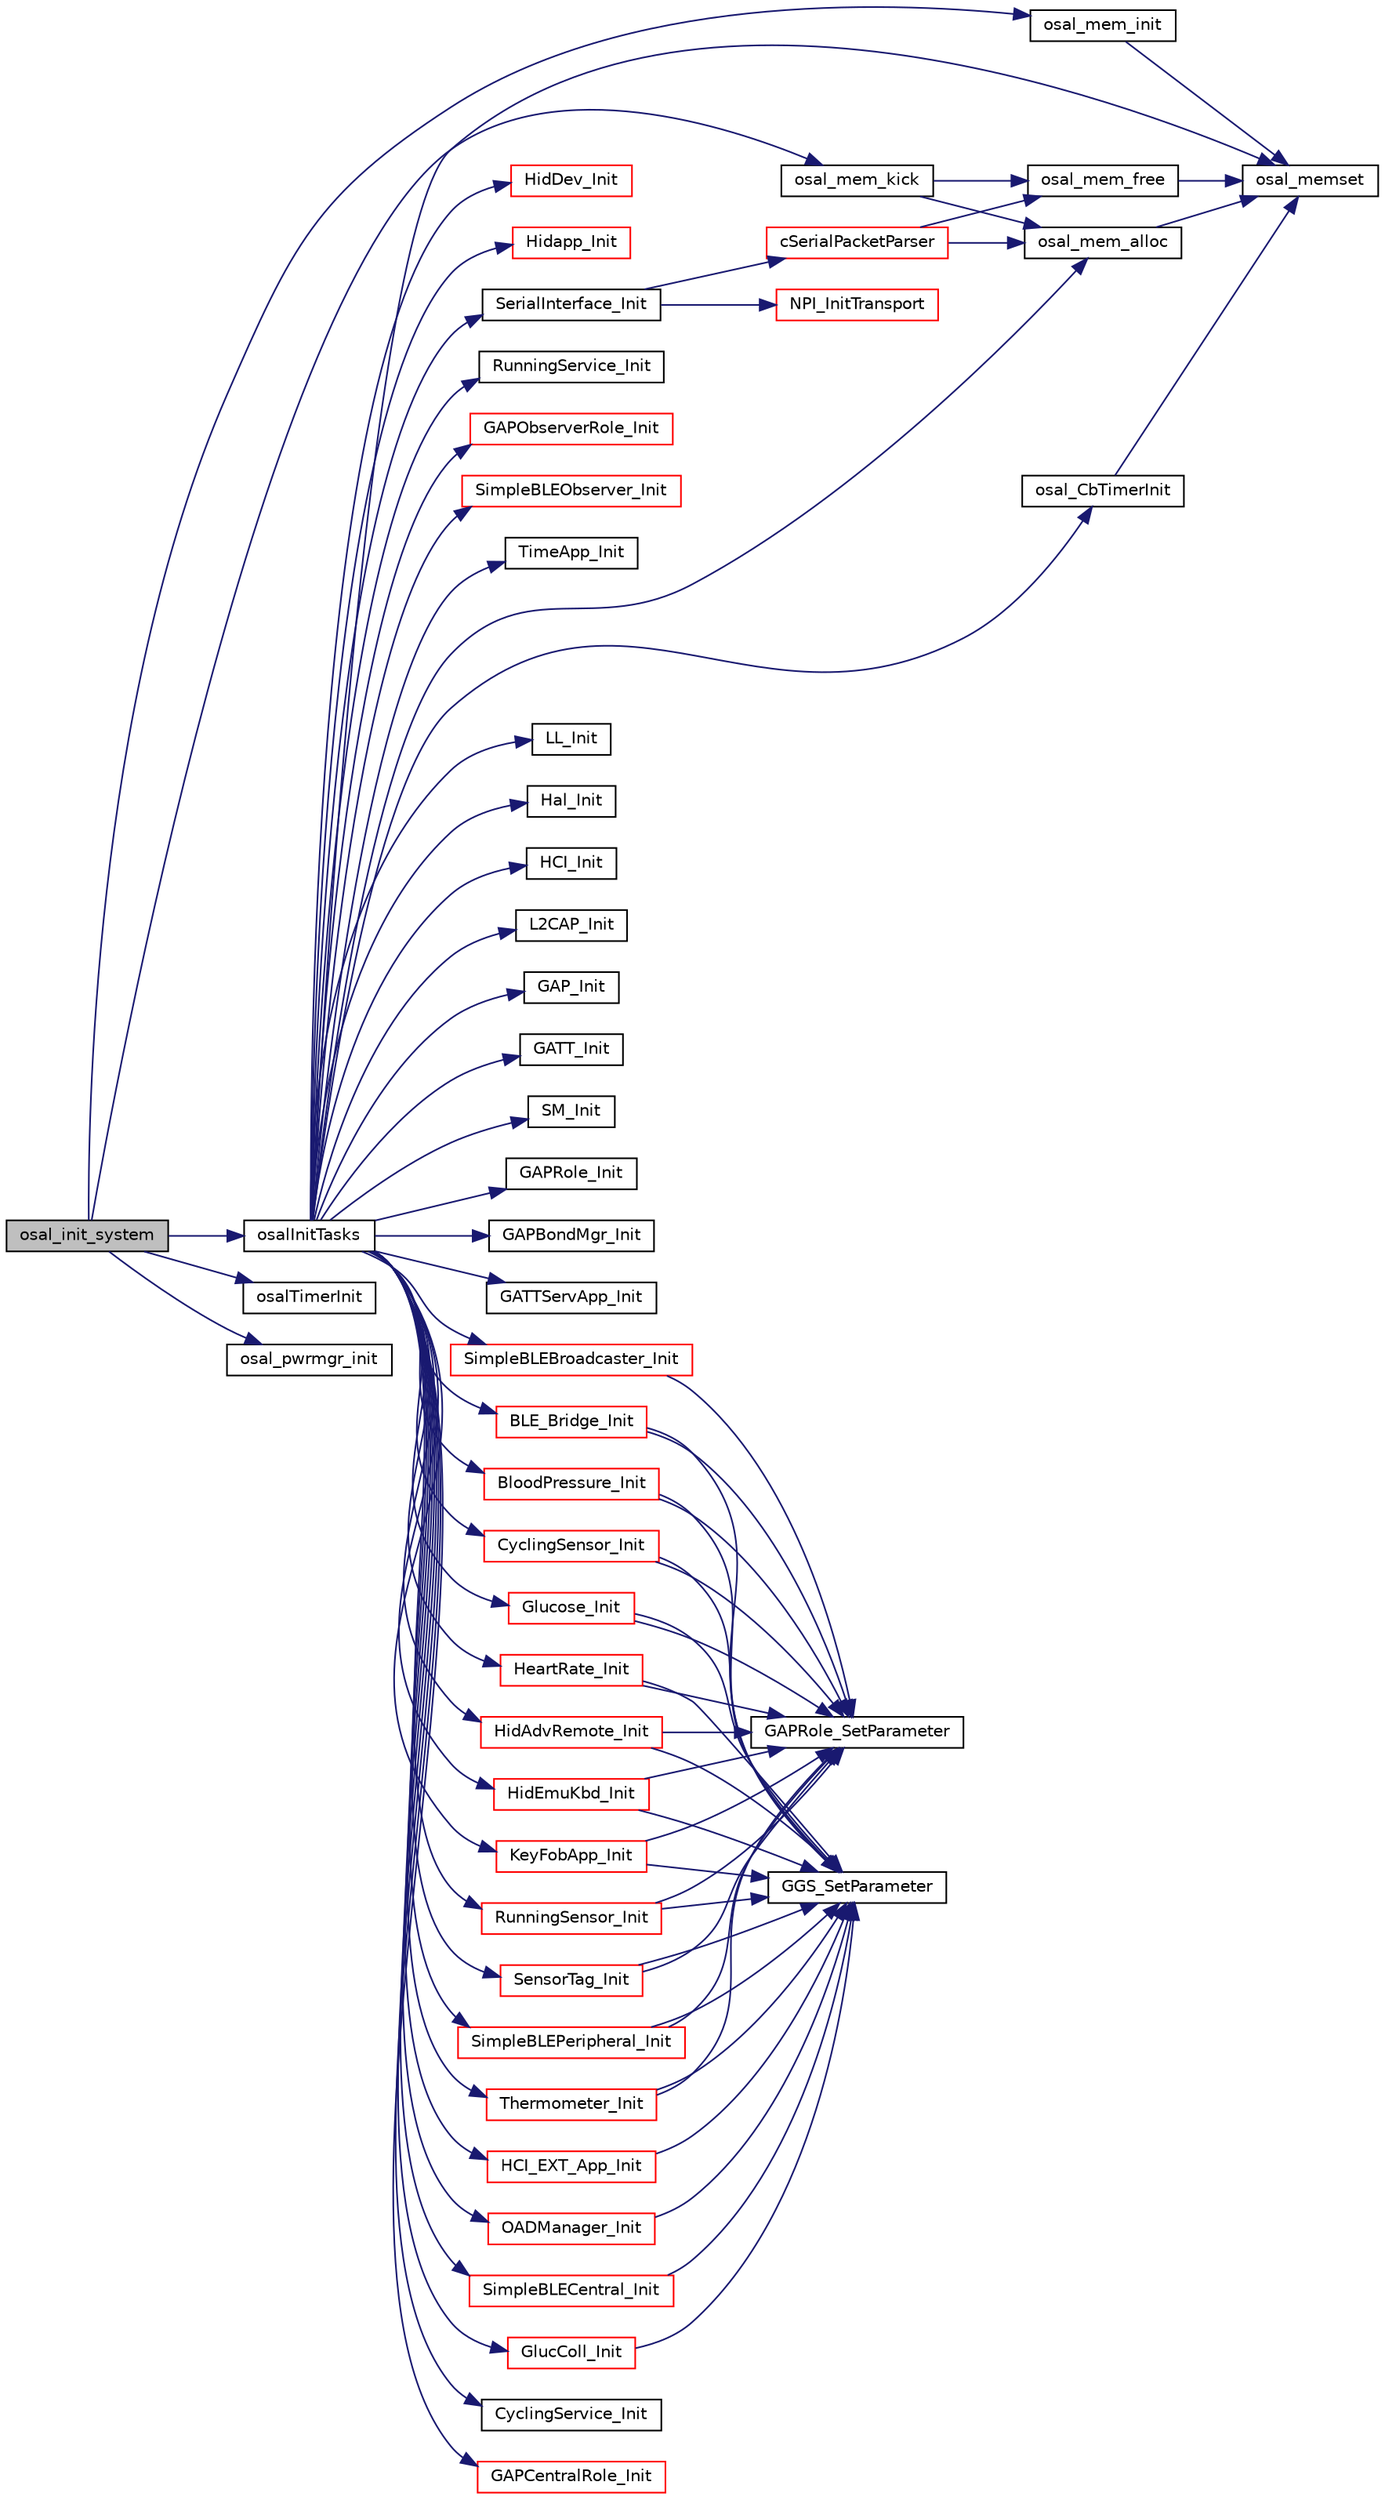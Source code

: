 digraph "osal_init_system"
{
  edge [fontname="Helvetica",fontsize="10",labelfontname="Helvetica",labelfontsize="10"];
  node [fontname="Helvetica",fontsize="10",shape=record];
  rankdir="LR";
  Node1 [label="osal_init_system",height=0.2,width=0.4,color="black", fillcolor="grey75", style="filled" fontcolor="black"];
  Node1 -> Node2 [color="midnightblue",fontsize="10",style="solid",fontname="Helvetica"];
  Node2 [label="osal_mem_init",height=0.2,width=0.4,color="black", fillcolor="white", style="filled",URL="$_o_s_a_l___memory_8c.html#a5e099686071df78386c455ed498189b5"];
  Node2 -> Node3 [color="midnightblue",fontsize="10",style="solid",fontname="Helvetica"];
  Node3 [label="osal_memset",height=0.2,width=0.4,color="black", fillcolor="white", style="filled",URL="$_o_s_a_l_8c.html#a7a416b7daf0407f6a1b92b71fc12847e"];
  Node1 -> Node4 [color="midnightblue",fontsize="10",style="solid",fontname="Helvetica"];
  Node4 [label="osalTimerInit",height=0.2,width=0.4,color="black", fillcolor="white", style="filled",URL="$_o_s_a_l___timers_8c.html#a12b91bbb1d11afcc51c16cacffe70f94"];
  Node1 -> Node5 [color="midnightblue",fontsize="10",style="solid",fontname="Helvetica"];
  Node5 [label="osal_pwrmgr_init",height=0.2,width=0.4,color="black", fillcolor="white", style="filled",URL="$_o_s_a_l___pwr_mgr_8c.html#a6133641a4a180fd49a85b1aa675eaf23"];
  Node1 -> Node6 [color="midnightblue",fontsize="10",style="solid",fontname="Helvetica"];
  Node6 [label="osalInitTasks",height=0.2,width=0.4,color="black", fillcolor="white", style="filled",URL="$_o_s_a_l___tasks_8h.html#a7ad49ef9f96d7753c3e77e0e69231bb2"];
  Node6 -> Node7 [color="midnightblue",fontsize="10",style="solid",fontname="Helvetica"];
  Node7 [label="osal_mem_alloc",height=0.2,width=0.4,color="black", fillcolor="white", style="filled",URL="$_o_s_a_l___memory_8c.html#ae5cbc213a1cab3be5f0963a4b75408c4"];
  Node7 -> Node3 [color="midnightblue",fontsize="10",style="solid",fontname="Helvetica"];
  Node6 -> Node3 [color="midnightblue",fontsize="10",style="solid",fontname="Helvetica"];
  Node6 -> Node8 [color="midnightblue",fontsize="10",style="solid",fontname="Helvetica"];
  Node8 [label="LL_Init",height=0.2,width=0.4,color="black", fillcolor="white", style="filled",URL="$ll_8h.html#a11a0823bf0185b6b6ec735fd1b4931ef"];
  Node6 -> Node9 [color="midnightblue",fontsize="10",style="solid",fontname="Helvetica"];
  Node9 [label="Hal_Init",height=0.2,width=0.4,color="black", fillcolor="white", style="filled",URL="$common_2hal__drivers_8c.html#ad92a6736973d6d3424450a8b51a98e07"];
  Node6 -> Node10 [color="midnightblue",fontsize="10",style="solid",fontname="Helvetica"];
  Node10 [label="HCI_Init",height=0.2,width=0.4,color="black", fillcolor="white", style="filled",URL="$hci__tl_8h.html#af1ad4d1a6185a69d0137298b5f177f73"];
  Node6 -> Node11 [color="midnightblue",fontsize="10",style="solid",fontname="Helvetica"];
  Node11 [label="osal_CbTimerInit",height=0.2,width=0.4,color="black", fillcolor="white", style="filled",URL="$osal__cbtimer_8c.html#a56e3b0a7d97d62d978d19ccab28e1cb0"];
  Node11 -> Node3 [color="midnightblue",fontsize="10",style="solid",fontname="Helvetica"];
  Node6 -> Node12 [color="midnightblue",fontsize="10",style="solid",fontname="Helvetica"];
  Node12 [label="L2CAP_Init",height=0.2,width=0.4,color="black", fillcolor="white", style="filled",URL="$l2cap_8h.html#a7349815058a63eaebf0189cb989cad7d"];
  Node6 -> Node13 [color="midnightblue",fontsize="10",style="solid",fontname="Helvetica"];
  Node13 [label="GAP_Init",height=0.2,width=0.4,color="black", fillcolor="white", style="filled",URL="$gap_8h.html#a1ada34c4c42e58cf6519a1217853b95c"];
  Node6 -> Node14 [color="midnightblue",fontsize="10",style="solid",fontname="Helvetica"];
  Node14 [label="GATT_Init",height=0.2,width=0.4,color="black", fillcolor="white", style="filled",URL="$gatt_8h.html#af5204bbdc809eca6c0e4730017b1a7aa"];
  Node6 -> Node15 [color="midnightblue",fontsize="10",style="solid",fontname="Helvetica"];
  Node15 [label="SM_Init",height=0.2,width=0.4,color="black", fillcolor="white", style="filled",URL="$sm_8h.html#a6ac56a994477267e2c05240b7502615f"];
  Node6 -> Node16 [color="midnightblue",fontsize="10",style="solid",fontname="Helvetica"];
  Node16 [label="GAPRole_Init",height=0.2,width=0.4,color="black", fillcolor="white", style="filled",URL="$broadcaster_8c.html#a130c5e67ee156f2248d8d71bd995050e"];
  Node6 -> Node17 [color="midnightblue",fontsize="10",style="solid",fontname="Helvetica"];
  Node17 [label="GAPBondMgr_Init",height=0.2,width=0.4,color="black", fillcolor="white", style="filled",URL="$gapbondmgr_8h.html#a673d2c847a9a8d29d0c94c711c1a545f"];
  Node6 -> Node18 [color="midnightblue",fontsize="10",style="solid",fontname="Helvetica"];
  Node18 [label="GATTServApp_Init",height=0.2,width=0.4,color="black", fillcolor="white", style="filled",URL="$gattservapp_8h.html#ac5fd979a3c4cf21212d751f9d6e9ddbb"];
  Node6 -> Node19 [color="midnightblue",fontsize="10",style="solid",fontname="Helvetica"];
  Node19 [label="SerialInterface_Init",height=0.2,width=0.4,color="black", fillcolor="white", style="filled",URL="$serial_interface_8c.html#a48581d9391ee00c40158be28b3549f8b"];
  Node19 -> Node20 [color="midnightblue",fontsize="10",style="solid",fontname="Helvetica"];
  Node20 [label="NPI_InitTransport",height=0.2,width=0.4,color="red", fillcolor="white", style="filled",URL="$npi_8c.html#adba91d8aec51e807a81a28c570304ca3"];
  Node19 -> Node21 [color="midnightblue",fontsize="10",style="solid",fontname="Helvetica"];
  Node21 [label="cSerialPacketParser",height=0.2,width=0.4,color="red", fillcolor="white", style="filled",URL="$serial_interface_8c.html#a6cc39a230e265c37fe2bbf08f9bcaba3"];
  Node21 -> Node7 [color="midnightblue",fontsize="10",style="solid",fontname="Helvetica"];
  Node21 -> Node22 [color="midnightblue",fontsize="10",style="solid",fontname="Helvetica"];
  Node22 [label="osal_mem_free",height=0.2,width=0.4,color="black", fillcolor="white", style="filled",URL="$_o_s_a_l___memory_8c.html#a56201dc39c693c759d1ce0812b6b0eef"];
  Node22 -> Node3 [color="midnightblue",fontsize="10",style="solid",fontname="Helvetica"];
  Node6 -> Node23 [color="midnightblue",fontsize="10",style="solid",fontname="Helvetica"];
  Node23 [label="BLE_Bridge_Init",height=0.2,width=0.4,color="red", fillcolor="white", style="filled",URL="$_b_l_e___bridge_8c.html#a517c0c40f64f6bc27b708b902e21b0e8"];
  Node23 -> Node24 [color="midnightblue",fontsize="10",style="solid",fontname="Helvetica"];
  Node24 [label="GAPRole_SetParameter",height=0.2,width=0.4,color="black", fillcolor="white", style="filled",URL="$group___g_a_p_r_o_l_e_s___b_r_o_a_d_c_a_s_t_e_r___a_p_i.html#ga951a64ccae7a5c1373642836d2afd4ce",tooltip="Set a GAP Role parameter. "];
  Node23 -> Node25 [color="midnightblue",fontsize="10",style="solid",fontname="Helvetica"];
  Node25 [label="GGS_SetParameter",height=0.2,width=0.4,color="black", fillcolor="white", style="filled",URL="$gapgattserver_8h.html#aa199a7c7fe4464c84e4440135d2e91f8",tooltip="Set a GAP GATT Server parameter. "];
  Node6 -> Node26 [color="midnightblue",fontsize="10",style="solid",fontname="Helvetica"];
  Node26 [label="BloodPressure_Init",height=0.2,width=0.4,color="red", fillcolor="white", style="filled",URL="$blood_pressure_8c.html#a94649fb81e0eccd5975b8cb1cdbeb032"];
  Node26 -> Node24 [color="midnightblue",fontsize="10",style="solid",fontname="Helvetica"];
  Node26 -> Node25 [color="midnightblue",fontsize="10",style="solid",fontname="Helvetica"];
  Node6 -> Node27 [color="midnightblue",fontsize="10",style="solid",fontname="Helvetica"];
  Node27 [label="CyclingService_Init",height=0.2,width=0.4,color="black", fillcolor="white", style="filled",URL="$cyclingservice_8c.html#a8600a3736731fd51657338dfcd5e8568"];
  Node6 -> Node28 [color="midnightblue",fontsize="10",style="solid",fontname="Helvetica"];
  Node28 [label="CyclingSensor_Init",height=0.2,width=0.4,color="red", fillcolor="white", style="filled",URL="$cycling_sensor_8c.html#a899bf884f69030ebd3a7ca8a6aa6427b"];
  Node28 -> Node24 [color="midnightblue",fontsize="10",style="solid",fontname="Helvetica"];
  Node28 -> Node25 [color="midnightblue",fontsize="10",style="solid",fontname="Helvetica"];
  Node6 -> Node29 [color="midnightblue",fontsize="10",style="solid",fontname="Helvetica"];
  Node29 [label="GAPCentralRole_Init",height=0.2,width=0.4,color="red", fillcolor="white", style="filled",URL="$central_8c.html#afa1f49689fcfc272ccfb1d806b3cd2fe",tooltip="Central Profile Task initialization function. "];
  Node6 -> Node30 [color="midnightblue",fontsize="10",style="solid",fontname="Helvetica"];
  Node30 [label="GlucColl_Init",height=0.2,width=0.4,color="red", fillcolor="white", style="filled",URL="$glucose_collector_8c.html#ac9e782d1b2a3547c3a00beeff22c2807"];
  Node30 -> Node25 [color="midnightblue",fontsize="10",style="solid",fontname="Helvetica"];
  Node6 -> Node31 [color="midnightblue",fontsize="10",style="solid",fontname="Helvetica"];
  Node31 [label="Glucose_Init",height=0.2,width=0.4,color="red", fillcolor="white", style="filled",URL="$glucose_8c.html#a4da167f447996f1acbcfbf0b34278ea3"];
  Node31 -> Node24 [color="midnightblue",fontsize="10",style="solid",fontname="Helvetica"];
  Node31 -> Node25 [color="midnightblue",fontsize="10",style="solid",fontname="Helvetica"];
  Node6 -> Node32 [color="midnightblue",fontsize="10",style="solid",fontname="Helvetica"];
  Node32 [label="HeartRate_Init",height=0.2,width=0.4,color="red", fillcolor="white", style="filled",URL="$heartrate_8c.html#aa4fc1aeabe9373cd435fc43b7c175fea"];
  Node32 -> Node24 [color="midnightblue",fontsize="10",style="solid",fontname="Helvetica"];
  Node32 -> Node25 [color="midnightblue",fontsize="10",style="solid",fontname="Helvetica"];
  Node6 -> Node33 [color="midnightblue",fontsize="10",style="solid",fontname="Helvetica"];
  Node33 [label="HidDev_Init",height=0.2,width=0.4,color="red", fillcolor="white", style="filled",URL="$hiddev_8c.html#a375a694c66f488f2c56e23f27d690721"];
  Node6 -> Node34 [color="midnightblue",fontsize="10",style="solid",fontname="Helvetica"];
  Node34 [label="HidAdvRemote_Init",height=0.2,width=0.4,color="red", fillcolor="white", style="filled",URL="$hid_adv_remote_8c.html#a9214b13e8b16b75583726016c869ff23"];
  Node34 -> Node24 [color="midnightblue",fontsize="10",style="solid",fontname="Helvetica"];
  Node34 -> Node25 [color="midnightblue",fontsize="10",style="solid",fontname="Helvetica"];
  Node6 -> Node35 [color="midnightblue",fontsize="10",style="solid",fontname="Helvetica"];
  Node35 [label="Hidapp_Init",height=0.2,width=0.4,color="red", fillcolor="white", style="filled",URL="$hidapp_8c.html#a900af591b1feb2b9f37fee52fe7968fd"];
  Node6 -> Node36 [color="midnightblue",fontsize="10",style="solid",fontname="Helvetica"];
  Node36 [label="HidEmuKbd_Init",height=0.2,width=0.4,color="red", fillcolor="white", style="filled",URL="$hidemukbd_8c.html#abb96c0de3a5bb7ef1a16e9bd65f2c5fc"];
  Node36 -> Node24 [color="midnightblue",fontsize="10",style="solid",fontname="Helvetica"];
  Node36 -> Node25 [color="midnightblue",fontsize="10",style="solid",fontname="Helvetica"];
  Node6 -> Node37 [color="midnightblue",fontsize="10",style="solid",fontname="Helvetica"];
  Node37 [label="HCI_EXT_App_Init",height=0.2,width=0.4,color="red", fillcolor="white", style="filled",URL="$hci__ext__app_8c.html#a8b65a62461861fae144a408d2c02b002"];
  Node37 -> Node25 [color="midnightblue",fontsize="10",style="solid",fontname="Helvetica"];
  Node6 -> Node38 [color="midnightblue",fontsize="10",style="solid",fontname="Helvetica"];
  Node38 [label="KeyFobApp_Init",height=0.2,width=0.4,color="red", fillcolor="white", style="filled",URL="$keyfobdemo_8c.html#a1f00cbcb76e97e9623514c3b41975921"];
  Node38 -> Node24 [color="midnightblue",fontsize="10",style="solid",fontname="Helvetica"];
  Node38 -> Node25 [color="midnightblue",fontsize="10",style="solid",fontname="Helvetica"];
  Node6 -> Node39 [color="midnightblue",fontsize="10",style="solid",fontname="Helvetica"];
  Node39 [label="OADManager_Init",height=0.2,width=0.4,color="red", fillcolor="white", style="filled",URL="$oad__mgr__app_8c.html#a790ecd4f2760d047ec028bb5fdb7c59c"];
  Node39 -> Node25 [color="midnightblue",fontsize="10",style="solid",fontname="Helvetica"];
  Node6 -> Node40 [color="midnightblue",fontsize="10",style="solid",fontname="Helvetica"];
  Node40 [label="RunningService_Init",height=0.2,width=0.4,color="black", fillcolor="white", style="filled",URL="$runningservice_8c.html#ae8831cccf35b648c8771fec621a08202"];
  Node6 -> Node41 [color="midnightblue",fontsize="10",style="solid",fontname="Helvetica"];
  Node41 [label="RunningSensor_Init",height=0.2,width=0.4,color="red", fillcolor="white", style="filled",URL="$running_sensor_8c.html#a8051129ea00c8a7b03205ddb5cb3de87"];
  Node41 -> Node24 [color="midnightblue",fontsize="10",style="solid",fontname="Helvetica"];
  Node41 -> Node25 [color="midnightblue",fontsize="10",style="solid",fontname="Helvetica"];
  Node6 -> Node42 [color="midnightblue",fontsize="10",style="solid",fontname="Helvetica"];
  Node42 [label="SensorTag_Init",height=0.2,width=0.4,color="red", fillcolor="white", style="filled",URL="$_sensor_tag_8c.html#a13b2e5cf7a0072b8860136f3592c2f7f"];
  Node42 -> Node24 [color="midnightblue",fontsize="10",style="solid",fontname="Helvetica"];
  Node42 -> Node25 [color="midnightblue",fontsize="10",style="solid",fontname="Helvetica"];
  Node6 -> Node43 [color="midnightblue",fontsize="10",style="solid",fontname="Helvetica"];
  Node43 [label="SimpleBLEBroadcaster_Init",height=0.2,width=0.4,color="red", fillcolor="white", style="filled",URL="$simple_b_l_e_broadcaster_8c.html#abc6927408c6a346565f7e948294a4254"];
  Node43 -> Node24 [color="midnightblue",fontsize="10",style="solid",fontname="Helvetica"];
  Node6 -> Node44 [color="midnightblue",fontsize="10",style="solid",fontname="Helvetica"];
  Node44 [label="SimpleBLECentral_Init",height=0.2,width=0.4,color="red", fillcolor="white", style="filled",URL="$simple_b_l_e_central_8c.html#a93f70e48432a0d2b692639b16a7f3203"];
  Node44 -> Node25 [color="midnightblue",fontsize="10",style="solid",fontname="Helvetica"];
  Node6 -> Node45 [color="midnightblue",fontsize="10",style="solid",fontname="Helvetica"];
  Node45 [label="GAPObserverRole_Init",height=0.2,width=0.4,color="red", fillcolor="white", style="filled",URL="$observer_8c.html#a42b0dacded482b676ba06525040a44c3",tooltip="Observer Profile Task initialization function. "];
  Node6 -> Node46 [color="midnightblue",fontsize="10",style="solid",fontname="Helvetica"];
  Node46 [label="SimpleBLEObserver_Init",height=0.2,width=0.4,color="red", fillcolor="white", style="filled",URL="$simple_b_l_e_observer_8c.html#a8ff52a5a4532ce6bd31a374e7a440e77"];
  Node6 -> Node47 [color="midnightblue",fontsize="10",style="solid",fontname="Helvetica"];
  Node47 [label="SimpleBLEPeripheral_Init",height=0.2,width=0.4,color="red", fillcolor="white", style="filled",URL="$simple_b_l_e_peripheral_8c.html#a6fcd1a4a66a1ced5b5baa29de52572ef"];
  Node47 -> Node24 [color="midnightblue",fontsize="10",style="solid",fontname="Helvetica"];
  Node47 -> Node25 [color="midnightblue",fontsize="10",style="solid",fontname="Helvetica"];
  Node6 -> Node48 [color="midnightblue",fontsize="10",style="solid",fontname="Helvetica"];
  Node48 [label="Thermometer_Init",height=0.2,width=0.4,color="red", fillcolor="white", style="filled",URL="$thermometer_8c.html#ad5c3318fbd618488fa9f7c2f4b3bcf48"];
  Node48 -> Node24 [color="midnightblue",fontsize="10",style="solid",fontname="Helvetica"];
  Node48 -> Node25 [color="midnightblue",fontsize="10",style="solid",fontname="Helvetica"];
  Node6 -> Node49 [color="midnightblue",fontsize="10",style="solid",fontname="Helvetica"];
  Node49 [label="TimeApp_Init",height=0.2,width=0.4,color="black", fillcolor="white", style="filled",URL="$_blood_pressure_2_source_2timeapp_8h.html#ac830c8be9733f1848064b98be9bdc144"];
  Node1 -> Node50 [color="midnightblue",fontsize="10",style="solid",fontname="Helvetica"];
  Node50 [label="osal_mem_kick",height=0.2,width=0.4,color="black", fillcolor="white", style="filled",URL="$_o_s_a_l___memory_8c.html#a6b75acc65a5fdde45d2b7c5daf1be5cc"];
  Node50 -> Node7 [color="midnightblue",fontsize="10",style="solid",fontname="Helvetica"];
  Node50 -> Node22 [color="midnightblue",fontsize="10",style="solid",fontname="Helvetica"];
}

